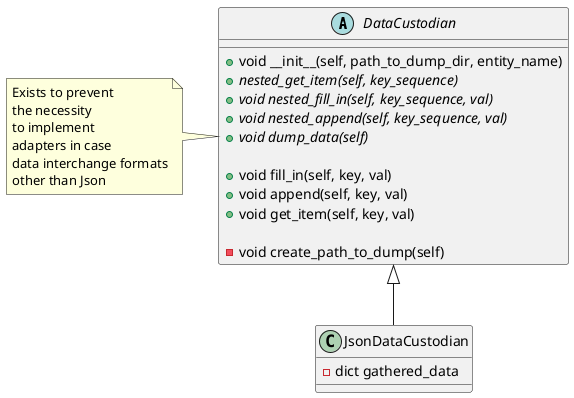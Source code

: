 @startuml
'https://plantuml.com/class-diagram

abstract class DataCustodian {
    +void __init__(self, path_to_dump_dir, entity_name)
    +{abstract} nested_get_item(self, key_sequence)
    +{abstract} void nested_fill_in(self, key_sequence, val)
    +{abstract} void nested_append(self, key_sequence, val)
    +{abstract} void dump_data(self)

    +void fill_in(self, key, val)
    +void append(self, key, val)
    +void get_item(self, key, val)

    -void create_path_to_dump(self)
}

note left of DataCustodian
Exists to prevent
the necessity
to implement
adapters in case
data interchange formats
other than Json
end note

class JsonDataCustodian {
    -dict gathered_data
}

DataCustodian <|-- JsonDataCustodian

@enduml